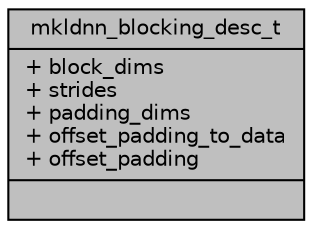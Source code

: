 digraph "mkldnn_blocking_desc_t"
{
  edge [fontname="Helvetica",fontsize="10",labelfontname="Helvetica",labelfontsize="10"];
  node [fontname="Helvetica",fontsize="10",shape=record];
  Node1 [label="{mkldnn_blocking_desc_t\n|+ block_dims\l+ strides\l+ padding_dims\l+ offset_padding_to_data\l+ offset_padding\l|}",height=0.2,width=0.4,color="black", fillcolor="grey75", style="filled", fontcolor="black"];
}
